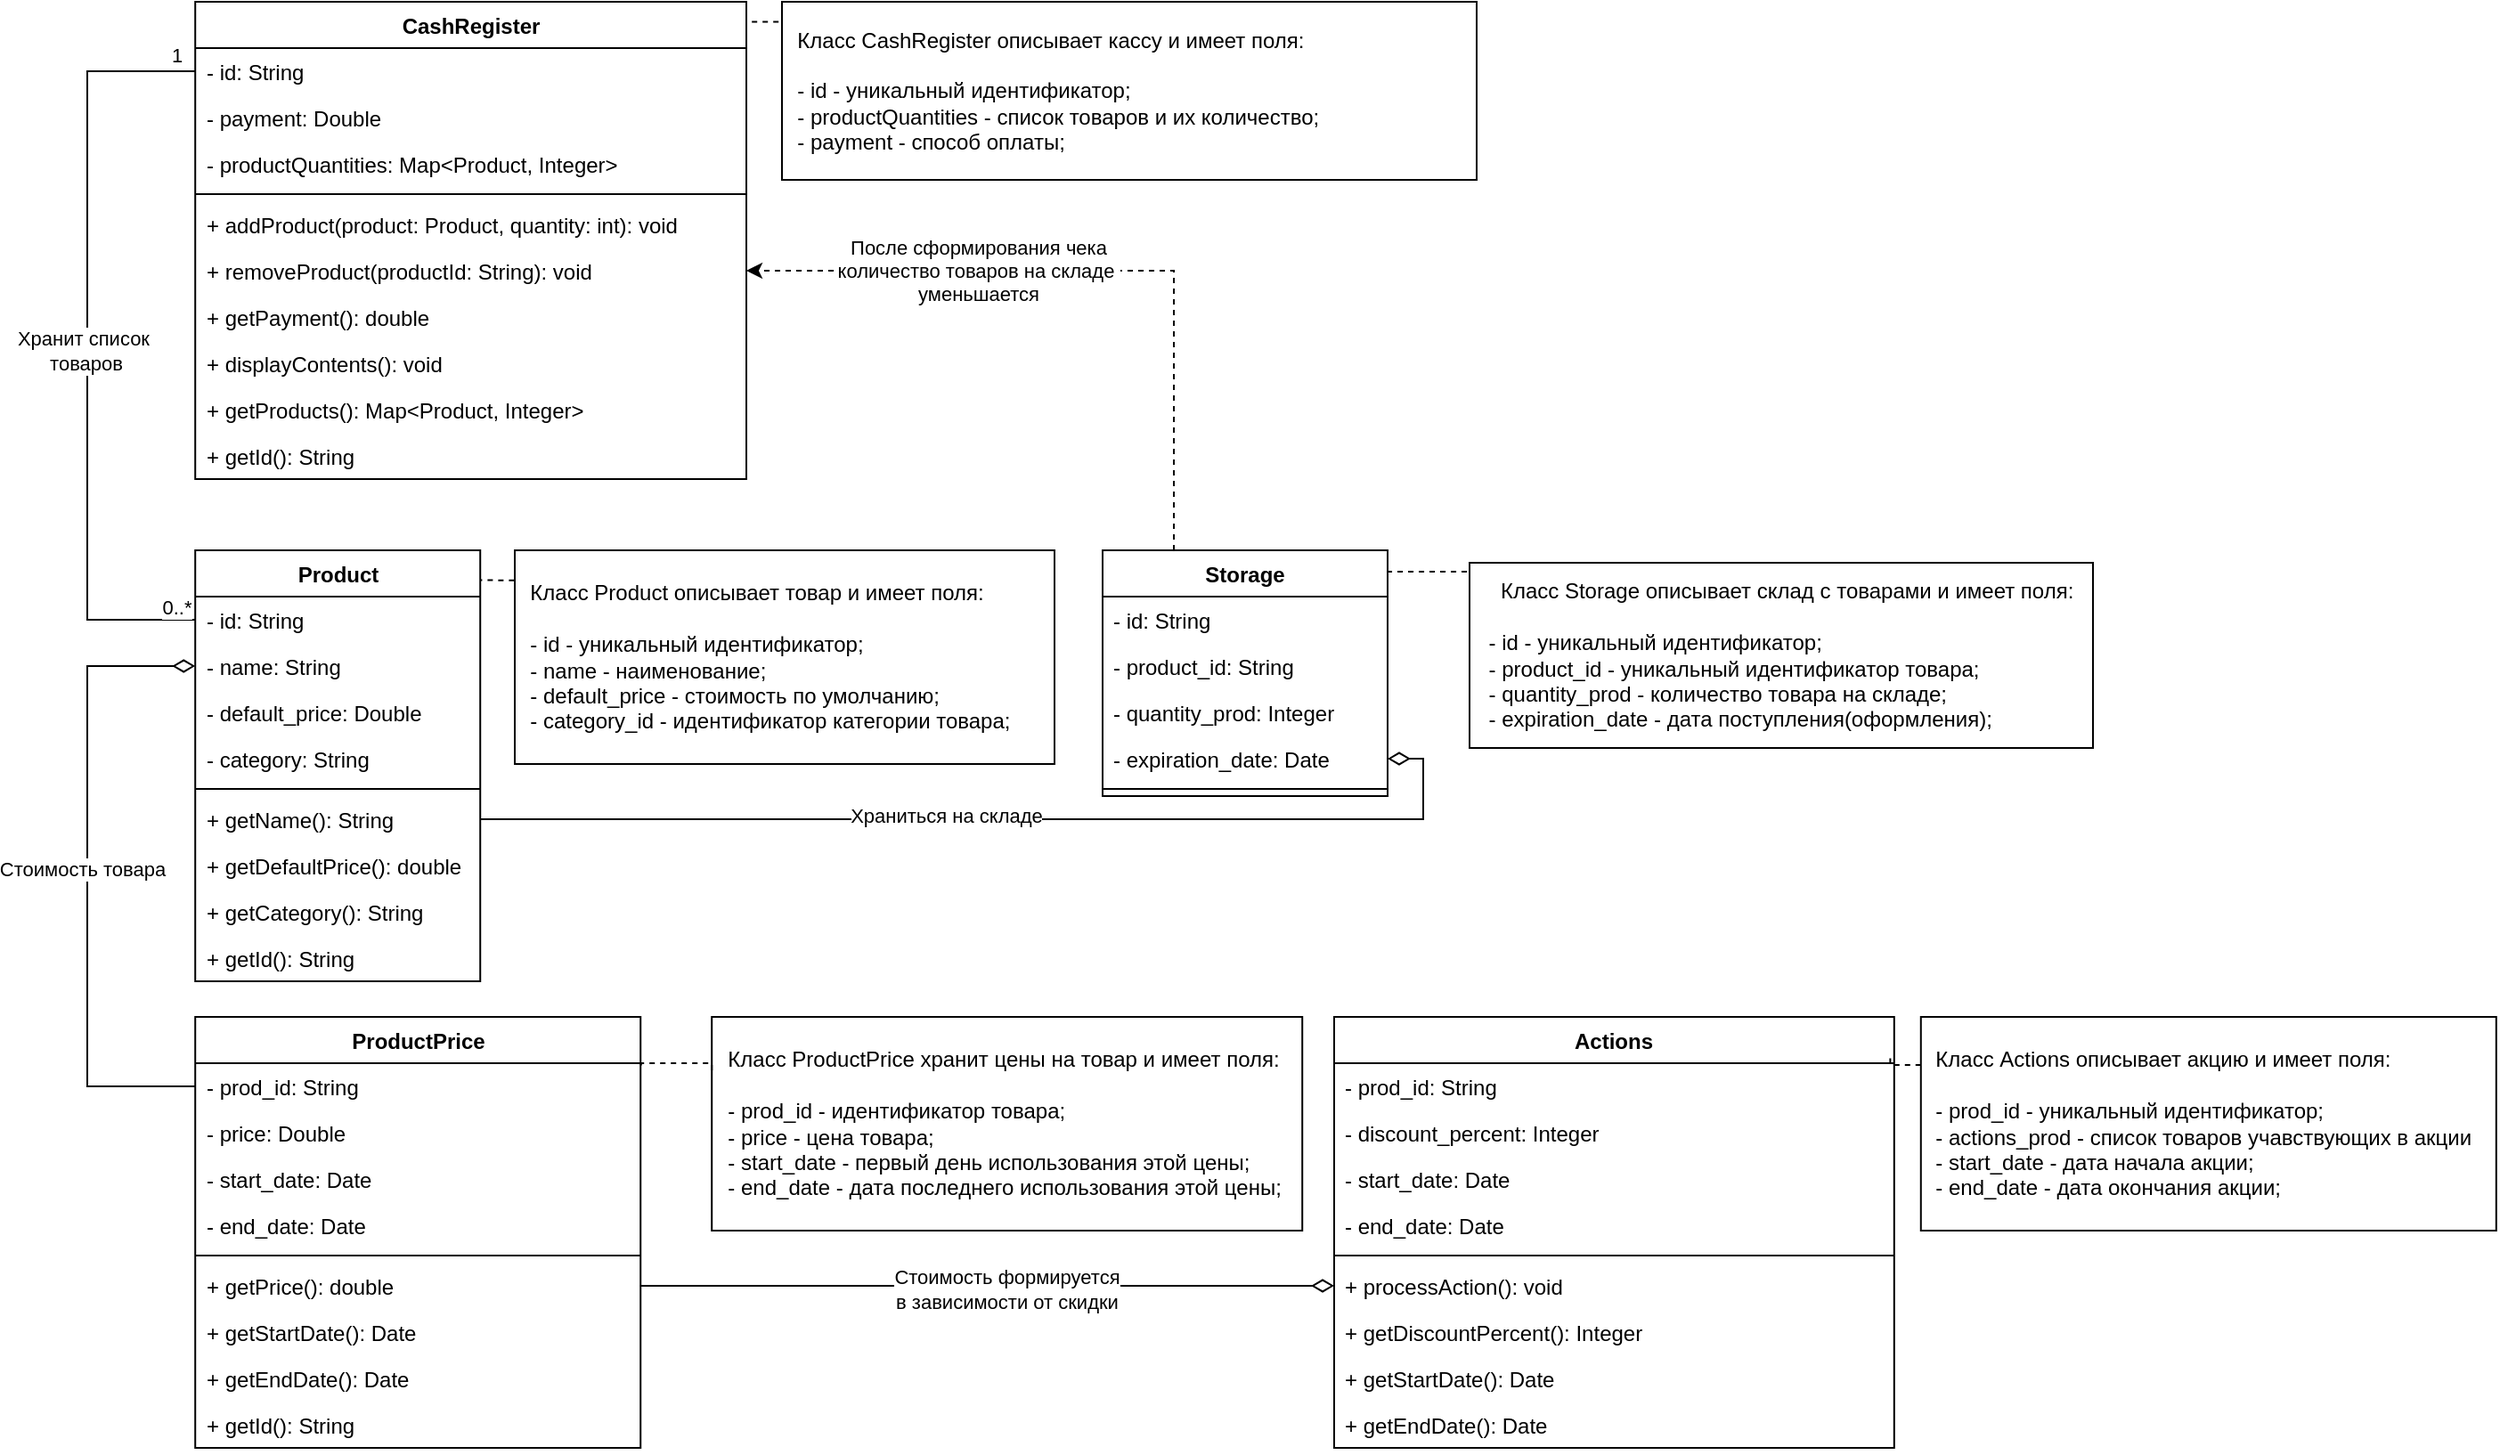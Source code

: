 <mxfile version="24.8.6" pages="3">
  <diagram name="UML классов" id="jcjPnnef1QimTesesR7c">
    <mxGraphModel dx="2006" dy="1817" grid="1" gridSize="10" guides="1" tooltips="1" connect="1" arrows="1" fold="1" page="1" pageScale="1" pageWidth="827" pageHeight="1169" math="0" shadow="0">
      <root>
        <mxCell id="0" />
        <mxCell id="1" parent="0" />
        <mxCell id="q1_f-fq9vrWVQxnhj_u6-1" value="Product" style="swimlane;fontStyle=1;align=center;verticalAlign=top;childLayout=stackLayout;horizontal=1;startSize=26;horizontalStack=0;resizeParent=1;resizeParentMax=0;resizeLast=0;collapsible=1;marginBottom=0;whiteSpace=wrap;html=1;" parent="1" vertex="1">
          <mxGeometry x="10.61" y="-852" width="160" height="242" as="geometry" />
        </mxCell>
        <mxCell id="q1_f-fq9vrWVQxnhj_u6-5" value="- id: String" style="text;strokeColor=none;fillColor=none;align=left;verticalAlign=top;spacingLeft=4;spacingRight=4;overflow=hidden;rotatable=0;points=[[0,0.5],[1,0.5]];portConstraint=eastwest;whiteSpace=wrap;html=1;" parent="q1_f-fq9vrWVQxnhj_u6-1" vertex="1">
          <mxGeometry y="26" width="160" height="26" as="geometry" />
        </mxCell>
        <mxCell id="q1_f-fq9vrWVQxnhj_u6-6" value="- name: String" style="text;strokeColor=none;fillColor=none;align=left;verticalAlign=top;spacingLeft=4;spacingRight=4;overflow=hidden;rotatable=0;points=[[0,0.5],[1,0.5]];portConstraint=eastwest;whiteSpace=wrap;html=1;" parent="q1_f-fq9vrWVQxnhj_u6-1" vertex="1">
          <mxGeometry y="52" width="160" height="26" as="geometry" />
        </mxCell>
        <mxCell id="q1_f-fq9vrWVQxnhj_u6-7" value="- default_price: Double" style="text;strokeColor=none;fillColor=none;align=left;verticalAlign=top;spacingLeft=4;spacingRight=4;overflow=hidden;rotatable=0;points=[[0,0.5],[1,0.5]];portConstraint=eastwest;whiteSpace=wrap;html=1;" parent="q1_f-fq9vrWVQxnhj_u6-1" vertex="1">
          <mxGeometry y="78" width="160" height="26" as="geometry" />
        </mxCell>
        <mxCell id="q1_f-fq9vrWVQxnhj_u6-2" value="- category: String" style="text;strokeColor=none;fillColor=none;align=left;verticalAlign=top;spacingLeft=4;spacingRight=4;overflow=hidden;rotatable=0;points=[[0,0.5],[1,0.5]];portConstraint=eastwest;whiteSpace=wrap;html=1;" parent="q1_f-fq9vrWVQxnhj_u6-1" vertex="1">
          <mxGeometry y="104" width="160" height="26" as="geometry" />
        </mxCell>
        <mxCell id="q1_f-fq9vrWVQxnhj_u6-3" value="" style="line;strokeWidth=1;fillColor=none;align=left;verticalAlign=middle;spacingTop=-1;spacingLeft=3;spacingRight=3;rotatable=0;labelPosition=right;points=[];portConstraint=eastwest;strokeColor=inherit;" parent="q1_f-fq9vrWVQxnhj_u6-1" vertex="1">
          <mxGeometry y="130" width="160" height="8" as="geometry" />
        </mxCell>
        <mxCell id="q1_f-fq9vrWVQxnhj_u6-174" value="+ getName(): String" style="text;strokeColor=none;fillColor=none;align=left;verticalAlign=top;spacingLeft=4;spacingRight=4;overflow=hidden;rotatable=0;points=[[0,0.5],[1,0.5]];portConstraint=eastwest;whiteSpace=wrap;html=1;" parent="q1_f-fq9vrWVQxnhj_u6-1" vertex="1">
          <mxGeometry y="138" width="160" height="26" as="geometry" />
        </mxCell>
        <mxCell id="v9kxkG_zyB19dAh2QHiG-1" value="&lt;div&gt;+ getDefaultPrice(): double&lt;/div&gt;" style="text;strokeColor=none;fillColor=none;align=left;verticalAlign=top;spacingLeft=4;spacingRight=4;overflow=hidden;rotatable=0;points=[[0,0.5],[1,0.5]];portConstraint=eastwest;whiteSpace=wrap;html=1;" parent="q1_f-fq9vrWVQxnhj_u6-1" vertex="1">
          <mxGeometry y="164" width="160" height="26" as="geometry" />
        </mxCell>
        <mxCell id="_yGRTIE5_Ba3LRjBUGZT-1" value="&lt;div&gt;+ getCategory(): String&lt;/div&gt;" style="text;strokeColor=none;fillColor=none;align=left;verticalAlign=top;spacingLeft=4;spacingRight=4;overflow=hidden;rotatable=0;points=[[0,0.5],[1,0.5]];portConstraint=eastwest;whiteSpace=wrap;html=1;" parent="q1_f-fq9vrWVQxnhj_u6-1" vertex="1">
          <mxGeometry y="190" width="160" height="26" as="geometry" />
        </mxCell>
        <mxCell id="q1_f-fq9vrWVQxnhj_u6-179" value="+ getId(): String" style="text;strokeColor=none;fillColor=none;align=left;verticalAlign=top;spacingLeft=4;spacingRight=4;overflow=hidden;rotatable=0;points=[[0,0.5],[1,0.5]];portConstraint=eastwest;whiteSpace=wrap;html=1;" parent="q1_f-fq9vrWVQxnhj_u6-1" vertex="1">
          <mxGeometry y="216" width="160" height="26" as="geometry" />
        </mxCell>
        <mxCell id="q1_f-fq9vrWVQxnhj_u6-8" value="&amp;nbsp; Класс Product описывает товар и имеет поля:&amp;nbsp;&lt;div&gt;&lt;br&gt;&lt;div&gt;&amp;nbsp; - id - уникальный идентификатор;&lt;/div&gt;&lt;div&gt;&amp;nbsp; - name - наименование;&lt;/div&gt;&lt;div&gt;&amp;nbsp; - default_price - стоимость по умолчанию;&lt;/div&gt;&lt;div&gt;&lt;span style=&quot;background-color: initial;&quot;&gt;&amp;nbsp; - category_id - идентификатор категории товара;&lt;/span&gt;&lt;br&gt;&lt;/div&gt;&lt;/div&gt;" style="html=1;dropTarget=0;whiteSpace=wrap;align=left;" parent="1" vertex="1">
          <mxGeometry x="190" y="-852" width="303" height="120" as="geometry" />
        </mxCell>
        <mxCell id="V4K7QparhtURX0zVIgJR-26" style="edgeStyle=orthogonalEdgeStyle;rounded=0;orthogonalLoop=1;jettySize=auto;html=1;exitX=0.25;exitY=0;exitDx=0;exitDy=0;entryX=1;entryY=0.5;entryDx=0;entryDy=0;dashed=1;" parent="1" source="q1_f-fq9vrWVQxnhj_u6-12" target="q1_f-fq9vrWVQxnhj_u6-169" edge="1">
          <mxGeometry relative="1" as="geometry" />
        </mxCell>
        <mxCell id="V4K7QparhtURX0zVIgJR-27" value="После сформирования чека&lt;div&gt;количество товаров на складе&amp;nbsp;&lt;/div&gt;&lt;div&gt;уменьшается&lt;/div&gt;" style="edgeLabel;html=1;align=center;verticalAlign=middle;resizable=0;points=[];" parent="V4K7QparhtURX0zVIgJR-26" vertex="1" connectable="0">
          <mxGeometry x="0.181" y="3" relative="1" as="geometry">
            <mxPoint x="-33" y="-3" as="offset" />
          </mxGeometry>
        </mxCell>
        <mxCell id="q1_f-fq9vrWVQxnhj_u6-12" value="Storage" style="swimlane;fontStyle=1;align=center;verticalAlign=top;childLayout=stackLayout;horizontal=1;startSize=26;horizontalStack=0;resizeParent=1;resizeParentMax=0;resizeLast=0;collapsible=1;marginBottom=0;whiteSpace=wrap;html=1;" parent="1" vertex="1">
          <mxGeometry x="520" y="-852" width="160" height="138" as="geometry" />
        </mxCell>
        <mxCell id="q1_f-fq9vrWVQxnhj_u6-20" value="- id: String" style="text;strokeColor=none;fillColor=none;align=left;verticalAlign=top;spacingLeft=4;spacingRight=4;overflow=hidden;rotatable=0;points=[[0,0.5],[1,0.5]];portConstraint=eastwest;whiteSpace=wrap;html=1;" parent="q1_f-fq9vrWVQxnhj_u6-12" vertex="1">
          <mxGeometry y="26" width="160" height="26" as="geometry" />
        </mxCell>
        <mxCell id="q1_f-fq9vrWVQxnhj_u6-21" value="- product_id: String" style="text;strokeColor=none;fillColor=none;align=left;verticalAlign=top;spacingLeft=4;spacingRight=4;overflow=hidden;rotatable=0;points=[[0,0.5],[1,0.5]];portConstraint=eastwest;whiteSpace=wrap;html=1;" parent="q1_f-fq9vrWVQxnhj_u6-12" vertex="1">
          <mxGeometry y="52" width="160" height="26" as="geometry" />
        </mxCell>
        <mxCell id="q1_f-fq9vrWVQxnhj_u6-13" value="- quantity_prod: Integer" style="text;strokeColor=none;fillColor=none;align=left;verticalAlign=top;spacingLeft=4;spacingRight=4;overflow=hidden;rotatable=0;points=[[0,0.5],[1,0.5]];portConstraint=eastwest;whiteSpace=wrap;html=1;" parent="q1_f-fq9vrWVQxnhj_u6-12" vertex="1">
          <mxGeometry y="78" width="160" height="26" as="geometry" />
        </mxCell>
        <mxCell id="V4K7QparhtURX0zVIgJR-15" value="- expiration_date: Date" style="text;strokeColor=none;fillColor=none;align=left;verticalAlign=top;spacingLeft=4;spacingRight=4;overflow=hidden;rotatable=0;points=[[0,0.5],[1,0.5]];portConstraint=eastwest;whiteSpace=wrap;html=1;" parent="q1_f-fq9vrWVQxnhj_u6-12" vertex="1">
          <mxGeometry y="104" width="160" height="26" as="geometry" />
        </mxCell>
        <mxCell id="q1_f-fq9vrWVQxnhj_u6-14" value="" style="line;strokeWidth=1;fillColor=none;align=left;verticalAlign=middle;spacingTop=-1;spacingLeft=3;spacingRight=3;rotatable=0;labelPosition=right;points=[];portConstraint=eastwest;strokeColor=inherit;" parent="q1_f-fq9vrWVQxnhj_u6-12" vertex="1">
          <mxGeometry y="130" width="160" height="8" as="geometry" />
        </mxCell>
        <mxCell id="q1_f-fq9vrWVQxnhj_u6-16" value="&lt;div style=&quot;text-align: left;&quot;&gt;&lt;span style=&quot;background-color: initial;&quot;&gt;&amp;nbsp; Класс Storage описывает склад с товарами и имеет поля:&lt;/span&gt;&lt;/div&gt;&lt;div style=&quot;text-align: left;&quot;&gt;&lt;span style=&quot;background-color: initial;&quot;&gt;&lt;br&gt;&lt;/span&gt;&lt;/div&gt;&lt;div style=&quot;text-align: left;&quot;&gt;&lt;span style=&quot;background-color: initial;&quot;&gt;- id - уникальный идентификатор;&lt;/span&gt;&lt;br&gt;&lt;/div&gt;&lt;div style=&quot;text-align: left;&quot;&gt;- product_id - уникальный идентификатор товара;&amp;nbsp;&lt;/div&gt;&lt;div style=&quot;text-align: left;&quot;&gt;&lt;span style=&quot;background-color: initial;&quot;&gt;- quantity_prod - количество товара на складе;&lt;/span&gt;&lt;/div&gt;&lt;div style=&quot;text-align: left;&quot;&gt;&lt;span style=&quot;background-color: initial;&quot;&gt;- expiration_date - дата поступления(оформления);&lt;/span&gt;&lt;/div&gt;" style="html=1;dropTarget=0;whiteSpace=wrap;perimeterSpacing=0;" parent="1" vertex="1">
          <mxGeometry x="726" y="-845" width="350" height="104" as="geometry" />
        </mxCell>
        <mxCell id="q1_f-fq9vrWVQxnhj_u6-22" style="edgeStyle=orthogonalEdgeStyle;rounded=0;orthogonalLoop=1;jettySize=auto;html=1;dashed=1;endArrow=none;endFill=0;exitX=-0.001;exitY=0.141;exitDx=0;exitDy=0;exitPerimeter=0;entryX=1;entryY=0.069;entryDx=0;entryDy=0;entryPerimeter=0;" parent="1" source="q1_f-fq9vrWVQxnhj_u6-8" target="q1_f-fq9vrWVQxnhj_u6-1" edge="1">
          <mxGeometry relative="1" as="geometry">
            <mxPoint x="-1" y="-870" as="sourcePoint" />
            <mxPoint x="48.4" y="-871.38" as="targetPoint" />
            <Array as="points">
              <mxPoint x="190" y="-835" />
            </Array>
          </mxGeometry>
        </mxCell>
        <mxCell id="q1_f-fq9vrWVQxnhj_u6-23" style="edgeStyle=orthogonalEdgeStyle;rounded=0;orthogonalLoop=1;jettySize=auto;html=1;exitX=0.997;exitY=0.087;exitDx=0;exitDy=0;exitPerimeter=0;endArrow=none;endFill=0;dashed=1;" parent="1" source="q1_f-fq9vrWVQxnhj_u6-12" edge="1">
          <mxGeometry relative="1" as="geometry">
            <mxPoint x="220" y="-954.8" as="sourcePoint" />
            <mxPoint x="725" y="-840" as="targetPoint" />
          </mxGeometry>
        </mxCell>
        <mxCell id="q1_f-fq9vrWVQxnhj_u6-40" value="Actions" style="swimlane;fontStyle=1;align=center;verticalAlign=top;childLayout=stackLayout;horizontal=1;startSize=26;horizontalStack=0;resizeParent=1;resizeParentMax=0;resizeLast=0;collapsible=1;marginBottom=0;whiteSpace=wrap;html=1;" parent="1" vertex="1">
          <mxGeometry x="650" y="-590" width="314.39" height="242" as="geometry" />
        </mxCell>
        <mxCell id="q1_f-fq9vrWVQxnhj_u6-44" value="- prod_id: String" style="text;strokeColor=none;fillColor=none;align=left;verticalAlign=top;spacingLeft=4;spacingRight=4;overflow=hidden;rotatable=0;points=[[0,0.5],[1,0.5]];portConstraint=eastwest;whiteSpace=wrap;html=1;" parent="q1_f-fq9vrWVQxnhj_u6-40" vertex="1">
          <mxGeometry y="26" width="314.39" height="26" as="geometry" />
        </mxCell>
        <mxCell id="q1_f-fq9vrWVQxnhj_u6-180" value="&lt;div&gt;- discount_percent: Integer&lt;/div&gt;&lt;div&gt;&lt;br&gt;&lt;/div&gt;" style="text;strokeColor=none;fillColor=none;align=left;verticalAlign=top;spacingLeft=4;spacingRight=4;overflow=hidden;rotatable=0;points=[[0,0.5],[1,0.5]];portConstraint=eastwest;whiteSpace=wrap;html=1;" parent="q1_f-fq9vrWVQxnhj_u6-40" vertex="1">
          <mxGeometry y="52" width="314.39" height="26" as="geometry" />
        </mxCell>
        <mxCell id="q1_f-fq9vrWVQxnhj_u6-41" value="- start_date: Date" style="text;strokeColor=none;fillColor=none;align=left;verticalAlign=top;spacingLeft=4;spacingRight=4;overflow=hidden;rotatable=0;points=[[0,0.5],[1,0.5]];portConstraint=eastwest;whiteSpace=wrap;html=1;" parent="q1_f-fq9vrWVQxnhj_u6-40" vertex="1">
          <mxGeometry y="78" width="314.39" height="26" as="geometry" />
        </mxCell>
        <mxCell id="V4K7QparhtURX0zVIgJR-6" value="- end_date: Date" style="text;strokeColor=none;fillColor=none;align=left;verticalAlign=top;spacingLeft=4;spacingRight=4;overflow=hidden;rotatable=0;points=[[0,0.5],[1,0.5]];portConstraint=eastwest;whiteSpace=wrap;html=1;" parent="q1_f-fq9vrWVQxnhj_u6-40" vertex="1">
          <mxGeometry y="104" width="314.39" height="26" as="geometry" />
        </mxCell>
        <mxCell id="q1_f-fq9vrWVQxnhj_u6-42" value="" style="line;strokeWidth=1;fillColor=none;align=left;verticalAlign=middle;spacingTop=-1;spacingLeft=3;spacingRight=3;rotatable=0;labelPosition=right;points=[];portConstraint=eastwest;strokeColor=inherit;" parent="q1_f-fq9vrWVQxnhj_u6-40" vertex="1">
          <mxGeometry y="130" width="314.39" height="8" as="geometry" />
        </mxCell>
        <mxCell id="V4K7QparhtURX0zVIgJR-8" value="+ processAction(): void" style="text;strokeColor=none;fillColor=none;align=left;verticalAlign=top;spacingLeft=4;spacingRight=4;overflow=hidden;rotatable=0;points=[[0,0.5],[1,0.5]];portConstraint=eastwest;whiteSpace=wrap;html=1;" parent="q1_f-fq9vrWVQxnhj_u6-40" vertex="1">
          <mxGeometry y="138" width="314.39" height="26" as="geometry" />
        </mxCell>
        <mxCell id="V4K7QparhtURX0zVIgJR-10" value="+ getDiscountPercent(): Integer" style="text;strokeColor=none;fillColor=none;align=left;verticalAlign=top;spacingLeft=4;spacingRight=4;overflow=hidden;rotatable=0;points=[[0,0.5],[1,0.5]];portConstraint=eastwest;whiteSpace=wrap;html=1;" parent="q1_f-fq9vrWVQxnhj_u6-40" vertex="1">
          <mxGeometry y="164" width="314.39" height="26" as="geometry" />
        </mxCell>
        <mxCell id="V4K7QparhtURX0zVIgJR-9" value="&lt;div&gt;+ getStartDate(): Date&lt;/div&gt;&lt;div&gt;&lt;br&gt;&lt;/div&gt;" style="text;strokeColor=none;fillColor=none;align=left;verticalAlign=top;spacingLeft=4;spacingRight=4;overflow=hidden;rotatable=0;points=[[0,0.5],[1,0.5]];portConstraint=eastwest;whiteSpace=wrap;html=1;" parent="q1_f-fq9vrWVQxnhj_u6-40" vertex="1">
          <mxGeometry y="190" width="314.39" height="26" as="geometry" />
        </mxCell>
        <mxCell id="o7gWu0hmHGkRNbulVBSx-1" value="+ getEndDate(): Date" style="text;strokeColor=none;fillColor=none;align=left;verticalAlign=top;spacingLeft=4;spacingRight=4;overflow=hidden;rotatable=0;points=[[0,0.5],[1,0.5]];portConstraint=eastwest;whiteSpace=wrap;html=1;" parent="q1_f-fq9vrWVQxnhj_u6-40" vertex="1">
          <mxGeometry y="216" width="314.39" height="26" as="geometry" />
        </mxCell>
        <mxCell id="q1_f-fq9vrWVQxnhj_u6-81" value="&amp;nbsp; Класс Actions описывает акцию и имеет поля:&amp;nbsp;&lt;div&gt;&lt;br&gt;&lt;div&gt;&amp;nbsp; - prod_id - уникальный идентификатор;&lt;/div&gt;&lt;div&gt;&amp;nbsp; - actions_prod - список товаров учавствующих в акции&lt;br&gt;&lt;/div&gt;&lt;div&gt;&lt;span style=&quot;background-color: initial;&quot;&gt;&amp;nbsp; - start_date - дата начала акции;&lt;/span&gt;&lt;br&gt;&lt;/div&gt;&lt;/div&gt;&lt;div&gt;&amp;nbsp; - end_date - дата окончания акции;&lt;/div&gt;" style="html=1;dropTarget=0;whiteSpace=wrap;align=left;" parent="1" vertex="1">
          <mxGeometry x="979.39" y="-590" width="323" height="120" as="geometry" />
        </mxCell>
        <mxCell id="q1_f-fq9vrWVQxnhj_u6-82" style="edgeStyle=orthogonalEdgeStyle;rounded=0;orthogonalLoop=1;jettySize=auto;html=1;entryX=0.993;entryY=0.092;entryDx=0;entryDy=0;entryPerimeter=0;endArrow=none;endFill=0;dashed=1;" parent="1" target="q1_f-fq9vrWVQxnhj_u6-40" edge="1">
          <mxGeometry relative="1" as="geometry">
            <mxPoint x="979.39" y="-563" as="sourcePoint" />
            <mxPoint x="619.39" y="-602.9" as="targetPoint" />
            <Array as="points">
              <mxPoint x="970.39" y="-563" />
              <mxPoint x="970.39" y="-563" />
            </Array>
          </mxGeometry>
        </mxCell>
        <mxCell id="q1_f-fq9vrWVQxnhj_u6-107" value="CashRegister" style="swimlane;fontStyle=1;align=center;verticalAlign=top;childLayout=stackLayout;horizontal=1;startSize=26;horizontalStack=0;resizeParent=1;resizeParentMax=0;resizeLast=0;collapsible=1;marginBottom=0;whiteSpace=wrap;html=1;" parent="1" vertex="1">
          <mxGeometry x="10.61" y="-1160" width="309.39" height="268" as="geometry" />
        </mxCell>
        <mxCell id="q1_f-fq9vrWVQxnhj_u6-150" value="- id: String" style="text;strokeColor=none;fillColor=none;align=left;verticalAlign=top;spacingLeft=4;spacingRight=4;overflow=hidden;rotatable=0;points=[[0,0.5],[1,0.5]];portConstraint=eastwest;whiteSpace=wrap;html=1;" parent="q1_f-fq9vrWVQxnhj_u6-107" vertex="1">
          <mxGeometry y="26" width="309.39" height="26" as="geometry" />
        </mxCell>
        <mxCell id="q1_f-fq9vrWVQxnhj_u6-187" value="- payment: Double" style="text;strokeColor=none;fillColor=none;align=left;verticalAlign=top;spacingLeft=4;spacingRight=4;overflow=hidden;rotatable=0;points=[[0,0.5],[1,0.5]];portConstraint=eastwest;whiteSpace=wrap;html=1;" parent="q1_f-fq9vrWVQxnhj_u6-107" vertex="1">
          <mxGeometry y="52" width="309.39" height="26" as="geometry" />
        </mxCell>
        <mxCell id="V4K7QparhtURX0zVIgJR-2" value="&lt;div&gt;- productQuantities: Map&amp;lt;Product, Integer&amp;gt;&lt;/div&gt;&lt;div&gt;&lt;br&gt;&lt;/div&gt;" style="text;strokeColor=none;fillColor=none;align=left;verticalAlign=top;spacingLeft=4;spacingRight=4;overflow=hidden;rotatable=0;points=[[0,0.5],[1,0.5]];portConstraint=eastwest;whiteSpace=wrap;html=1;" parent="q1_f-fq9vrWVQxnhj_u6-107" vertex="1">
          <mxGeometry y="78" width="309.39" height="26" as="geometry" />
        </mxCell>
        <mxCell id="q1_f-fq9vrWVQxnhj_u6-109" value="" style="line;strokeWidth=1;fillColor=none;align=left;verticalAlign=middle;spacingTop=-1;spacingLeft=3;spacingRight=3;rotatable=0;labelPosition=right;points=[];portConstraint=eastwest;strokeColor=inherit;" parent="q1_f-fq9vrWVQxnhj_u6-107" vertex="1">
          <mxGeometry y="104" width="309.39" height="8" as="geometry" />
        </mxCell>
        <mxCell id="q1_f-fq9vrWVQxnhj_u6-168" value="&lt;div&gt;+ addProduct(product: Product, quantity: int): void&lt;/div&gt;" style="text;strokeColor=none;fillColor=none;align=left;verticalAlign=top;spacingLeft=4;spacingRight=4;overflow=hidden;rotatable=0;points=[[0,0.5],[1,0.5]];portConstraint=eastwest;whiteSpace=wrap;html=1;" parent="q1_f-fq9vrWVQxnhj_u6-107" vertex="1">
          <mxGeometry y="112" width="309.39" height="26" as="geometry" />
        </mxCell>
        <mxCell id="q1_f-fq9vrWVQxnhj_u6-169" value="&lt;div&gt;+ removeProduct(productId: String): void&lt;/div&gt;" style="text;strokeColor=none;fillColor=none;align=left;verticalAlign=top;spacingLeft=4;spacingRight=4;overflow=hidden;rotatable=0;points=[[0,0.5],[1,0.5]];portConstraint=eastwest;whiteSpace=wrap;html=1;" parent="q1_f-fq9vrWVQxnhj_u6-107" vertex="1">
          <mxGeometry y="138" width="309.39" height="26" as="geometry" />
        </mxCell>
        <mxCell id="q1_f-fq9vrWVQxnhj_u6-167" value="&lt;div&gt;+ getPayment(): double&lt;/div&gt;" style="text;strokeColor=none;fillColor=none;align=left;verticalAlign=top;spacingLeft=4;spacingRight=4;overflow=hidden;rotatable=0;points=[[0,0.5],[1,0.5]];portConstraint=eastwest;whiteSpace=wrap;html=1;" parent="q1_f-fq9vrWVQxnhj_u6-107" vertex="1">
          <mxGeometry y="164" width="309.39" height="26" as="geometry" />
        </mxCell>
        <mxCell id="V4K7QparhtURX0zVIgJR-4" value="&lt;div&gt;+ displayContents(): void&lt;/div&gt;&lt;div&gt;&lt;br&gt;&lt;/div&gt;" style="text;strokeColor=none;fillColor=none;align=left;verticalAlign=top;spacingLeft=4;spacingRight=4;overflow=hidden;rotatable=0;points=[[0,0.5],[1,0.5]];portConstraint=eastwest;whiteSpace=wrap;html=1;" parent="q1_f-fq9vrWVQxnhj_u6-107" vertex="1">
          <mxGeometry y="190" width="309.39" height="26" as="geometry" />
        </mxCell>
        <mxCell id="V4K7QparhtURX0zVIgJR-5" value="&lt;div&gt;+ getProducts(): Map&amp;lt;Product, Integer&amp;gt;&amp;nbsp;&lt;/div&gt;" style="text;strokeColor=none;fillColor=none;align=left;verticalAlign=top;spacingLeft=4;spacingRight=4;overflow=hidden;rotatable=0;points=[[0,0.5],[1,0.5]];portConstraint=eastwest;whiteSpace=wrap;html=1;" parent="q1_f-fq9vrWVQxnhj_u6-107" vertex="1">
          <mxGeometry y="216" width="309.39" height="26" as="geometry" />
        </mxCell>
        <mxCell id="V4K7QparhtURX0zVIgJR-3" value="&lt;div&gt;+ getId(): String&lt;/div&gt;" style="text;strokeColor=none;fillColor=none;align=left;verticalAlign=top;spacingLeft=4;spacingRight=4;overflow=hidden;rotatable=0;points=[[0,0.5],[1,0.5]];portConstraint=eastwest;whiteSpace=wrap;html=1;" parent="q1_f-fq9vrWVQxnhj_u6-107" vertex="1">
          <mxGeometry y="242" width="309.39" height="26" as="geometry" />
        </mxCell>
        <mxCell id="q1_f-fq9vrWVQxnhj_u6-139" value="ProductPrice" style="swimlane;fontStyle=1;align=center;verticalAlign=top;childLayout=stackLayout;horizontal=1;startSize=26;horizontalStack=0;resizeParent=1;resizeParentMax=0;resizeLast=0;collapsible=1;marginBottom=0;whiteSpace=wrap;html=1;" parent="1" vertex="1">
          <mxGeometry x="10.61" y="-590" width="250" height="242" as="geometry" />
        </mxCell>
        <mxCell id="e-vRtdajn8Z1QqAnulrv-1" value="- prod_id: String" style="text;strokeColor=none;fillColor=none;align=left;verticalAlign=top;spacingLeft=4;spacingRight=4;overflow=hidden;rotatable=0;points=[[0,0.5],[1,0.5]];portConstraint=eastwest;whiteSpace=wrap;html=1;" parent="q1_f-fq9vrWVQxnhj_u6-139" vertex="1">
          <mxGeometry y="26" width="250" height="26" as="geometry" />
        </mxCell>
        <mxCell id="q1_f-fq9vrWVQxnhj_u6-140" value="- price: Double" style="text;strokeColor=none;fillColor=none;align=left;verticalAlign=top;spacingLeft=4;spacingRight=4;overflow=hidden;rotatable=0;points=[[0,0.5],[1,0.5]];portConstraint=eastwest;whiteSpace=wrap;html=1;" parent="q1_f-fq9vrWVQxnhj_u6-139" vertex="1">
          <mxGeometry y="52" width="250" height="26" as="geometry" />
        </mxCell>
        <mxCell id="q1_f-fq9vrWVQxnhj_u6-176" value="- start_date: Date" style="text;strokeColor=none;fillColor=none;align=left;verticalAlign=top;spacingLeft=4;spacingRight=4;overflow=hidden;rotatable=0;points=[[0,0.5],[1,0.5]];portConstraint=eastwest;whiteSpace=wrap;html=1;" parent="q1_f-fq9vrWVQxnhj_u6-139" vertex="1">
          <mxGeometry y="78" width="250" height="26" as="geometry" />
        </mxCell>
        <mxCell id="q1_f-fq9vrWVQxnhj_u6-153" value="- end_date: Date" style="text;strokeColor=none;fillColor=none;align=left;verticalAlign=top;spacingLeft=4;spacingRight=4;overflow=hidden;rotatable=0;points=[[0,0.5],[1,0.5]];portConstraint=eastwest;whiteSpace=wrap;html=1;" parent="q1_f-fq9vrWVQxnhj_u6-139" vertex="1">
          <mxGeometry y="104" width="250" height="26" as="geometry" />
        </mxCell>
        <mxCell id="q1_f-fq9vrWVQxnhj_u6-141" value="" style="line;strokeWidth=1;fillColor=none;align=left;verticalAlign=middle;spacingTop=-1;spacingLeft=3;spacingRight=3;rotatable=0;labelPosition=right;points=[];portConstraint=eastwest;strokeColor=inherit;" parent="q1_f-fq9vrWVQxnhj_u6-139" vertex="1">
          <mxGeometry y="130" width="250" height="8" as="geometry" />
        </mxCell>
        <mxCell id="q1_f-fq9vrWVQxnhj_u6-186" value="+ getPrice(): double" style="text;strokeColor=none;fillColor=none;align=left;verticalAlign=top;spacingLeft=4;spacingRight=4;overflow=hidden;rotatable=0;points=[[0,0.5],[1,0.5]];portConstraint=eastwest;whiteSpace=wrap;html=1;" parent="q1_f-fq9vrWVQxnhj_u6-139" vertex="1">
          <mxGeometry y="138" width="250" height="26" as="geometry" />
        </mxCell>
        <mxCell id="V4K7QparhtURX0zVIgJR-13" value="&lt;div&gt;+ getStartDate(): Date&lt;/div&gt;" style="text;strokeColor=none;fillColor=none;align=left;verticalAlign=top;spacingLeft=4;spacingRight=4;overflow=hidden;rotatable=0;points=[[0,0.5],[1,0.5]];portConstraint=eastwest;whiteSpace=wrap;html=1;" parent="q1_f-fq9vrWVQxnhj_u6-139" vertex="1">
          <mxGeometry y="164" width="250" height="26" as="geometry" />
        </mxCell>
        <mxCell id="V4K7QparhtURX0zVIgJR-14" value="&lt;div&gt;+ getEndDate(): Date&lt;/div&gt;&lt;div&gt;&lt;br&gt;&lt;/div&gt;" style="text;strokeColor=none;fillColor=none;align=left;verticalAlign=top;spacingLeft=4;spacingRight=4;overflow=hidden;rotatable=0;points=[[0,0.5],[1,0.5]];portConstraint=eastwest;whiteSpace=wrap;html=1;" parent="q1_f-fq9vrWVQxnhj_u6-139" vertex="1">
          <mxGeometry y="190" width="250" height="26" as="geometry" />
        </mxCell>
        <mxCell id="V4K7QparhtURX0zVIgJR-12" value="+ getId(): String" style="text;strokeColor=none;fillColor=none;align=left;verticalAlign=top;spacingLeft=4;spacingRight=4;overflow=hidden;rotatable=0;points=[[0,0.5],[1,0.5]];portConstraint=eastwest;whiteSpace=wrap;html=1;" parent="q1_f-fq9vrWVQxnhj_u6-139" vertex="1">
          <mxGeometry y="216" width="250" height="26" as="geometry" />
        </mxCell>
        <mxCell id="q1_f-fq9vrWVQxnhj_u6-149" value="&amp;nbsp; Класс CashRegister описывает кассу и имеет поля:&amp;nbsp;&lt;div&gt;&lt;br&gt;&lt;div&gt;&amp;nbsp; - id - уникальный идентификатор;&lt;/div&gt;&lt;/div&gt;&lt;div&gt;&amp;nbsp; -&amp;nbsp;&lt;span style=&quot;background-color: initial;&quot;&gt;productQuantities&lt;/span&gt;&lt;span style=&quot;background-color: initial;&quot;&gt;&amp;nbsp;- список товаров и их количество;&lt;/span&gt;&lt;/div&gt;&lt;div&gt;&amp;nbsp; - payment - способ оплаты;&lt;/div&gt;" style="html=1;dropTarget=0;whiteSpace=wrap;align=left;" parent="1" vertex="1">
          <mxGeometry x="340" y="-1160" width="390" height="100" as="geometry" />
        </mxCell>
        <mxCell id="q1_f-fq9vrWVQxnhj_u6-151" style="edgeStyle=orthogonalEdgeStyle;rounded=0;orthogonalLoop=1;jettySize=auto;html=1;entryX=-0.001;entryY=0.113;entryDx=0;entryDy=0;endArrow=none;endFill=0;dashed=1;exitX=1;exitY=0.053;exitDx=0;exitDy=0;exitPerimeter=0;entryPerimeter=0;" parent="1" source="q1_f-fq9vrWVQxnhj_u6-107" target="q1_f-fq9vrWVQxnhj_u6-149" edge="1">
          <mxGeometry relative="1" as="geometry">
            <mxPoint x="382" y="-1290" as="sourcePoint" />
            <Array as="points">
              <mxPoint x="320" y="-1149" />
            </Array>
          </mxGeometry>
        </mxCell>
        <mxCell id="q1_f-fq9vrWVQxnhj_u6-152" value="&amp;nbsp; Класс ProductPrice хранит цены на товар и имеет поля:&amp;nbsp;&lt;div&gt;&lt;br&gt;&lt;div&gt;&amp;nbsp; - prod_id - идентификатор товара;&lt;/div&gt;&lt;div&gt;&amp;nbsp; - price - цена товара;&lt;/div&gt;&lt;/div&gt;&lt;div&gt;&amp;nbsp; - start_date - первый день использования этой цены;&lt;br&gt;&lt;/div&gt;&lt;div&gt;&amp;nbsp; - end_date - дата последнего использования этой цены;&lt;/div&gt;" style="html=1;dropTarget=0;whiteSpace=wrap;align=left;" parent="1" vertex="1">
          <mxGeometry x="300.61" y="-590" width="331.5" height="120" as="geometry" />
        </mxCell>
        <mxCell id="q1_f-fq9vrWVQxnhj_u6-154" style="edgeStyle=orthogonalEdgeStyle;rounded=0;orthogonalLoop=1;jettySize=auto;html=1;exitX=0;exitY=0.25;exitDx=0;exitDy=0;entryX=1.001;entryY=0.119;entryDx=0;entryDy=0;entryPerimeter=0;endArrow=none;endFill=0;dashed=1;" parent="1" source="q1_f-fq9vrWVQxnhj_u6-152" target="q1_f-fq9vrWVQxnhj_u6-139" edge="1">
          <mxGeometry relative="1" as="geometry">
            <mxPoint x="560.77" y="-927.224" as="targetPoint" />
            <Array as="points">
              <mxPoint x="300.61" y="-564" />
            </Array>
          </mxGeometry>
        </mxCell>
        <mxCell id="V4K7QparhtURX0zVIgJR-16" style="edgeStyle=orthogonalEdgeStyle;rounded=0;orthogonalLoop=1;jettySize=auto;html=1;exitX=0;exitY=0.5;exitDx=0;exitDy=0;entryX=0;entryY=0.5;entryDx=0;entryDy=0;endArrow=none;endFill=0;" parent="1" source="q1_f-fq9vrWVQxnhj_u6-150" target="q1_f-fq9vrWVQxnhj_u6-5" edge="1">
          <mxGeometry relative="1" as="geometry">
            <Array as="points">
              <mxPoint x="-50" y="-1121" />
              <mxPoint x="-50" y="-813" />
            </Array>
          </mxGeometry>
        </mxCell>
        <mxCell id="V4K7QparhtURX0zVIgJR-17" value="Хранит список&amp;nbsp;&lt;div&gt;товаров&lt;/div&gt;" style="edgeLabel;html=1;align=center;verticalAlign=middle;resizable=0;points=[];" parent="V4K7QparhtURX0zVIgJR-16" vertex="1" connectable="0">
          <mxGeometry x="0.01" y="-1" relative="1" as="geometry">
            <mxPoint as="offset" />
          </mxGeometry>
        </mxCell>
        <mxCell id="V4K7QparhtURX0zVIgJR-18" value="1" style="edgeLabel;html=1;align=center;verticalAlign=middle;resizable=0;points=[];" parent="V4K7QparhtURX0zVIgJR-16" vertex="1" connectable="0">
          <mxGeometry x="-0.941" relative="1" as="geometry">
            <mxPoint x="2" y="-9" as="offset" />
          </mxGeometry>
        </mxCell>
        <mxCell id="V4K7QparhtURX0zVIgJR-19" value="0..*" style="edgeLabel;html=1;align=center;verticalAlign=middle;resizable=0;points=[];" parent="V4K7QparhtURX0zVIgJR-16" vertex="1" connectable="0">
          <mxGeometry x="0.94" y="2" relative="1" as="geometry">
            <mxPoint x="2" y="-5" as="offset" />
          </mxGeometry>
        </mxCell>
        <mxCell id="V4K7QparhtURX0zVIgJR-20" style="edgeStyle=orthogonalEdgeStyle;rounded=0;orthogonalLoop=1;jettySize=auto;html=1;exitX=0;exitY=0.5;exitDx=0;exitDy=0;entryX=0;entryY=0.5;entryDx=0;entryDy=0;endArrow=diamondThin;endFill=0;endSize=10;" parent="1" source="e-vRtdajn8Z1QqAnulrv-1" target="q1_f-fq9vrWVQxnhj_u6-6" edge="1">
          <mxGeometry relative="1" as="geometry">
            <Array as="points">
              <mxPoint x="-50" y="-551" />
              <mxPoint x="-50" y="-787" />
            </Array>
          </mxGeometry>
        </mxCell>
        <mxCell id="V4K7QparhtURX0zVIgJR-21" value="Стоимость товара" style="edgeLabel;html=1;align=center;verticalAlign=middle;resizable=0;points=[];" parent="V4K7QparhtURX0zVIgJR-20" vertex="1" connectable="0">
          <mxGeometry x="0.023" y="3" relative="1" as="geometry">
            <mxPoint as="offset" />
          </mxGeometry>
        </mxCell>
        <mxCell id="V4K7QparhtURX0zVIgJR-22" style="edgeStyle=orthogonalEdgeStyle;rounded=0;orthogonalLoop=1;jettySize=auto;html=1;exitX=0;exitY=0.5;exitDx=0;exitDy=0;entryX=1;entryY=0.5;entryDx=0;entryDy=0;endArrow=none;endFill=0;endSize=6;startArrow=diamondThin;startFill=0;startSize=10;" parent="1" source="V4K7QparhtURX0zVIgJR-8" target="q1_f-fq9vrWVQxnhj_u6-186" edge="1">
          <mxGeometry relative="1" as="geometry" />
        </mxCell>
        <mxCell id="V4K7QparhtURX0zVIgJR-23" value="Стоимость формируется&lt;div&gt;в зависимости от скидки&lt;/div&gt;" style="edgeLabel;html=1;align=center;verticalAlign=middle;resizable=0;points=[];" parent="V4K7QparhtURX0zVIgJR-22" vertex="1" connectable="0">
          <mxGeometry x="-0.053" y="2" relative="1" as="geometry">
            <mxPoint as="offset" />
          </mxGeometry>
        </mxCell>
        <mxCell id="V4K7QparhtURX0zVIgJR-24" style="edgeStyle=orthogonalEdgeStyle;rounded=0;orthogonalLoop=1;jettySize=auto;html=1;exitX=1;exitY=0.5;exitDx=0;exitDy=0;entryX=1;entryY=0.5;entryDx=0;entryDy=0;endArrow=diamondThin;endFill=0;endSize=10;" parent="1" source="q1_f-fq9vrWVQxnhj_u6-174" target="V4K7QparhtURX0zVIgJR-15" edge="1">
          <mxGeometry relative="1" as="geometry" />
        </mxCell>
        <mxCell id="V4K7QparhtURX0zVIgJR-25" value="Храниться на складе" style="edgeLabel;html=1;align=center;verticalAlign=middle;resizable=0;points=[];" parent="V4K7QparhtURX0zVIgJR-24" vertex="1" connectable="0">
          <mxGeometry x="-0.103" y="2" relative="1" as="geometry">
            <mxPoint as="offset" />
          </mxGeometry>
        </mxCell>
      </root>
    </mxGraphModel>
  </diagram>
  <diagram id="ULREcGGctUGuzPqRm3LL" name="Описание операций">
    <mxGraphModel dx="1886" dy="785" grid="1" gridSize="10" guides="1" tooltips="1" connect="1" arrows="1" fold="1" page="1" pageScale="1" pageWidth="827" pageHeight="1169" math="0" shadow="0">
      <root>
        <mxCell id="0" />
        <mxCell id="1" parent="0" />
        <mxCell id="noWXLAT_XePzZoMGEidE-14" value="Операция: processAction()" style="shape=table;startSize=30;container=1;collapsible=0;childLayout=tableLayout;fixedRows=1;rowLines=0;fontStyle=0;strokeColor=default;fontSize=16;align=center;" parent="1" vertex="1">
          <mxGeometry x="10" y="10" width="680" height="320" as="geometry" />
        </mxCell>
        <mxCell id="noWXLAT_XePzZoMGEidE-15" value="" style="shape=tableRow;horizontal=0;startSize=0;swimlaneHead=0;swimlaneBody=0;top=0;left=0;bottom=0;right=0;collapsible=0;dropTarget=0;fillColor=none;points=[[0,0.5],[1,0.5]];portConstraint=eastwest;strokeColor=inherit;fontSize=16;" parent="noWXLAT_XePzZoMGEidE-14" vertex="1">
          <mxGeometry y="30" width="680" height="30" as="geometry" />
        </mxCell>
        <mxCell id="noWXLAT_XePzZoMGEidE-16" value="Ссылки" style="shape=partialRectangle;html=1;whiteSpace=wrap;connectable=0;fillColor=none;top=0;left=0;bottom=0;right=0;overflow=hidden;pointerEvents=1;strokeColor=inherit;fontSize=16;verticalAlign=top;" parent="noWXLAT_XePzZoMGEidE-15" vertex="1">
          <mxGeometry width="186" height="30" as="geometry">
            <mxRectangle width="186" height="30" as="alternateBounds" />
          </mxGeometry>
        </mxCell>
        <mxCell id="noWXLAT_XePzZoMGEidE-17" value="Прецеденты: Добавление скидок&amp;nbsp;" style="shape=partialRectangle;html=1;whiteSpace=wrap;connectable=0;fillColor=none;top=0;left=0;bottom=0;right=0;align=left;spacingLeft=6;overflow=hidden;strokeColor=inherit;fontSize=16;verticalAlign=top;" parent="noWXLAT_XePzZoMGEidE-15" vertex="1">
          <mxGeometry x="186" width="494" height="30" as="geometry">
            <mxRectangle width="494" height="30" as="alternateBounds" />
          </mxGeometry>
        </mxCell>
        <mxCell id="noWXLAT_XePzZoMGEidE-18" value="" style="shape=tableRow;horizontal=0;startSize=0;swimlaneHead=0;swimlaneBody=0;top=0;left=0;bottom=0;right=0;collapsible=0;dropTarget=0;fillColor=none;points=[[0,0.5],[1,0.5]];portConstraint=eastwest;strokeColor=inherit;fontSize=16;" parent="noWXLAT_XePzZoMGEidE-14" vertex="1">
          <mxGeometry y="60" width="680" height="50" as="geometry" />
        </mxCell>
        <mxCell id="noWXLAT_XePzZoMGEidE-19" value="Предусловия" style="shape=partialRectangle;html=1;whiteSpace=wrap;connectable=0;fillColor=none;top=0;left=0;bottom=0;right=0;overflow=hidden;strokeColor=inherit;fontSize=16;verticalAlign=top;" parent="noWXLAT_XePzZoMGEidE-18" vertex="1">
          <mxGeometry width="186" height="50" as="geometry">
            <mxRectangle width="186" height="50" as="alternateBounds" />
          </mxGeometry>
        </mxCell>
        <mxCell id="noWXLAT_XePzZoMGEidE-20" value="- Доступ к productService для получения информации о товаре&lt;div&gt;- Товар с подходящим prod_id в коллекции Product&lt;/div&gt;" style="shape=partialRectangle;html=1;whiteSpace=wrap;connectable=0;fillColor=none;top=0;left=0;bottom=0;right=0;align=left;spacingLeft=6;overflow=hidden;strokeColor=inherit;fontSize=16;verticalAlign=top;" parent="noWXLAT_XePzZoMGEidE-18" vertex="1">
          <mxGeometry x="186" width="494" height="50" as="geometry">
            <mxRectangle width="494" height="50" as="alternateBounds" />
          </mxGeometry>
        </mxCell>
        <mxCell id="noWXLAT_XePzZoMGEidE-21" value="" style="shape=tableRow;horizontal=0;startSize=0;swimlaneHead=0;swimlaneBody=0;top=0;left=0;bottom=0;right=0;collapsible=0;dropTarget=0;fillColor=none;points=[[0,0.5],[1,0.5]];portConstraint=eastwest;strokeColor=inherit;fontSize=16;" parent="noWXLAT_XePzZoMGEidE-14" vertex="1">
          <mxGeometry y="110" width="680" height="210" as="geometry" />
        </mxCell>
        <mxCell id="noWXLAT_XePzZoMGEidE-22" value="Постусловия" style="shape=partialRectangle;html=1;whiteSpace=wrap;connectable=0;fillColor=none;top=0;left=0;bottom=0;right=0;overflow=hidden;strokeColor=inherit;fontSize=16;verticalAlign=top;align=center;" parent="noWXLAT_XePzZoMGEidE-21" vertex="1">
          <mxGeometry width="186" height="210" as="geometry">
            <mxRectangle width="186" height="210" as="alternateBounds" />
          </mxGeometry>
        </mxCell>
        <mxCell id="noWXLAT_XePzZoMGEidE-23" value="-&amp;nbsp;Если информация о продукте успешно получена (продукт существует), то будет выполнено следующее:&lt;div style=&quot;&quot;&gt;1)&amp;nbsp;Будет рассчитано значение defaultPrice как цена продукта.&lt;/div&gt;&lt;div&gt;2)Будет рассчитано значение discountedPrice как скидочная цена.&lt;br&gt;3)Будет добавлена запись в коллекцию ProductPrice с информацией о товаре.&lt;/div&gt;&lt;div&gt;&lt;br&gt;&lt;/div&gt;&lt;div&gt;Если информация о продукте не была найдена (продукт с заданным prod_id отсутствует), то будет выброшено исключение&lt;br&gt;&lt;/div&gt;" style="shape=partialRectangle;html=1;whiteSpace=wrap;connectable=0;fillColor=none;top=0;left=0;bottom=0;right=0;align=left;spacingLeft=6;overflow=hidden;strokeColor=inherit;fontSize=16;verticalAlign=top;" parent="noWXLAT_XePzZoMGEidE-21" vertex="1">
          <mxGeometry x="186" width="494" height="210" as="geometry">
            <mxRectangle width="494" height="210" as="alternateBounds" />
          </mxGeometry>
        </mxCell>
        <mxCell id="noWXLAT_XePzZoMGEidE-34" value="Операция: addProductInReceipt(Product product, int quantity)" style="shape=table;startSize=30;container=1;collapsible=0;childLayout=tableLayout;fixedRows=1;rowLines=0;fontStyle=0;strokeColor=default;fontSize=16;" parent="1" vertex="1">
          <mxGeometry x="10" y="350" width="770" height="240" as="geometry" />
        </mxCell>
        <mxCell id="noWXLAT_XePzZoMGEidE-35" value="" style="shape=tableRow;horizontal=0;startSize=0;swimlaneHead=0;swimlaneBody=0;top=0;left=0;bottom=0;right=0;collapsible=0;dropTarget=0;fillColor=none;points=[[0,0.5],[1,0.5]];portConstraint=eastwest;strokeColor=inherit;fontSize=16;" parent="noWXLAT_XePzZoMGEidE-34" vertex="1">
          <mxGeometry y="30" width="770" height="30" as="geometry" />
        </mxCell>
        <mxCell id="noWXLAT_XePzZoMGEidE-36" value="Ссылки" style="shape=partialRectangle;html=1;whiteSpace=wrap;connectable=0;fillColor=none;top=0;left=0;bottom=0;right=0;overflow=hidden;pointerEvents=1;strokeColor=inherit;fontSize=16;verticalAlign=top;" parent="noWXLAT_XePzZoMGEidE-35" vertex="1">
          <mxGeometry width="212" height="30" as="geometry">
            <mxRectangle width="212" height="30" as="alternateBounds" />
          </mxGeometry>
        </mxCell>
        <mxCell id="noWXLAT_XePzZoMGEidE-37" value="Прецеденты: Работа с корзиной" style="shape=partialRectangle;html=1;whiteSpace=wrap;connectable=0;fillColor=none;top=0;left=0;bottom=0;right=0;align=left;spacingLeft=6;overflow=hidden;strokeColor=inherit;fontSize=16;verticalAlign=top;" parent="noWXLAT_XePzZoMGEidE-35" vertex="1">
          <mxGeometry x="212" width="558" height="30" as="geometry">
            <mxRectangle width="558" height="30" as="alternateBounds" />
          </mxGeometry>
        </mxCell>
        <mxCell id="noWXLAT_XePzZoMGEidE-38" value="" style="shape=tableRow;horizontal=0;startSize=0;swimlaneHead=0;swimlaneBody=0;top=0;left=0;bottom=0;right=0;collapsible=0;dropTarget=0;fillColor=none;points=[[0,0.5],[1,0.5]];portConstraint=eastwest;strokeColor=inherit;fontSize=16;" parent="noWXLAT_XePzZoMGEidE-34" vertex="1">
          <mxGeometry y="60" width="770" height="50" as="geometry" />
        </mxCell>
        <mxCell id="noWXLAT_XePzZoMGEidE-39" value="Предусловия" style="shape=partialRectangle;html=1;whiteSpace=wrap;connectable=0;fillColor=none;top=0;left=0;bottom=0;right=0;overflow=hidden;strokeColor=inherit;fontSize=16;verticalAlign=top;" parent="noWXLAT_XePzZoMGEidE-38" vertex="1">
          <mxGeometry width="212" height="50" as="geometry">
            <mxRectangle width="212" height="50" as="alternateBounds" />
          </mxGeometry>
        </mxCell>
        <mxCell id="noWXLAT_XePzZoMGEidE-40" value="- Доступ к productPriceService для получения информации о цене товара&lt;div&gt;- Товар с подходящим prod_id и default_price в коллекции Product&lt;/div&gt;" style="shape=partialRectangle;html=1;whiteSpace=wrap;connectable=0;fillColor=none;top=0;left=0;bottom=0;right=0;align=left;spacingLeft=6;overflow=hidden;strokeColor=inherit;fontSize=16;verticalAlign=top;" parent="noWXLAT_XePzZoMGEidE-38" vertex="1">
          <mxGeometry x="212" width="558" height="50" as="geometry">
            <mxRectangle width="558" height="50" as="alternateBounds" />
          </mxGeometry>
        </mxCell>
        <mxCell id="noWXLAT_XePzZoMGEidE-41" value="" style="shape=tableRow;horizontal=0;startSize=0;swimlaneHead=0;swimlaneBody=0;top=0;left=0;bottom=0;right=0;collapsible=0;dropTarget=0;fillColor=none;points=[[0,0.5],[1,0.5]];portConstraint=eastwest;strokeColor=inherit;fontSize=16;" parent="noWXLAT_XePzZoMGEidE-34" vertex="1">
          <mxGeometry y="110" width="770" height="130" as="geometry" />
        </mxCell>
        <mxCell id="noWXLAT_XePzZoMGEidE-42" value="Постусловия" style="shape=partialRectangle;html=1;whiteSpace=wrap;connectable=0;fillColor=none;top=0;left=0;bottom=0;right=0;overflow=hidden;strokeColor=inherit;fontSize=16;verticalAlign=top;" parent="noWXLAT_XePzZoMGEidE-41" vertex="1">
          <mxGeometry width="212" height="130" as="geometry">
            <mxRectangle width="212" height="130" as="alternateBounds" />
          </mxGeometry>
        </mxCell>
        <mxCell id="noWXLAT_XePzZoMGEidE-43" value="&lt;div&gt;- Попытка поиска цены в коллекции ProductPrice. Если найдена, то оно используется в качестве значения цены, иначе значение default_price установленное в Product;&lt;/div&gt;&lt;div&gt;- Расчет стоимости с учетом количества товара;&amp;nbsp;&lt;/div&gt;&lt;div&gt;- Добавление товара&amp;nbsp; список товаров&lt;/div&gt;" style="shape=partialRectangle;html=1;whiteSpace=wrap;connectable=0;fillColor=none;top=0;left=0;bottom=0;right=0;align=left;spacingLeft=6;overflow=hidden;strokeColor=inherit;fontSize=16;verticalAlign=top;" parent="noWXLAT_XePzZoMGEidE-41" vertex="1">
          <mxGeometry x="212" width="558" height="130" as="geometry">
            <mxRectangle width="558" height="130" as="alternateBounds" />
          </mxGeometry>
        </mxCell>
        <mxCell id="noWXLAT_XePzZoMGEidE-44" value="Операция: removeProduct(String productId)" style="shape=table;startSize=30;container=1;collapsible=0;childLayout=tableLayout;fixedRows=1;rowLines=0;fontStyle=0;strokeColor=default;fontSize=16;" parent="1" vertex="1">
          <mxGeometry x="10" y="610" width="770" height="290" as="geometry" />
        </mxCell>
        <mxCell id="noWXLAT_XePzZoMGEidE-45" value="" style="shape=tableRow;horizontal=0;startSize=0;swimlaneHead=0;swimlaneBody=0;top=0;left=0;bottom=0;right=0;collapsible=0;dropTarget=0;fillColor=none;points=[[0,0.5],[1,0.5]];portConstraint=eastwest;strokeColor=inherit;fontSize=16;" parent="noWXLAT_XePzZoMGEidE-44" vertex="1">
          <mxGeometry y="30" width="770" height="30" as="geometry" />
        </mxCell>
        <mxCell id="noWXLAT_XePzZoMGEidE-46" value="Ссылки" style="shape=partialRectangle;html=1;whiteSpace=wrap;connectable=0;fillColor=none;top=0;left=0;bottom=0;right=0;overflow=hidden;pointerEvents=1;strokeColor=inherit;fontSize=16;verticalAlign=top;" parent="noWXLAT_XePzZoMGEidE-45" vertex="1">
          <mxGeometry width="140" height="30" as="geometry">
            <mxRectangle width="140" height="30" as="alternateBounds" />
          </mxGeometry>
        </mxCell>
        <mxCell id="noWXLAT_XePzZoMGEidE-47" value="Прецеденты: Работа с корзиной" style="shape=partialRectangle;html=1;whiteSpace=wrap;connectable=0;fillColor=none;top=0;left=0;bottom=0;right=0;align=left;spacingLeft=6;overflow=hidden;strokeColor=inherit;fontSize=16;verticalAlign=top;" parent="noWXLAT_XePzZoMGEidE-45" vertex="1">
          <mxGeometry x="140" width="630" height="30" as="geometry">
            <mxRectangle width="630" height="30" as="alternateBounds" />
          </mxGeometry>
        </mxCell>
        <mxCell id="noWXLAT_XePzZoMGEidE-48" value="" style="shape=tableRow;horizontal=0;startSize=0;swimlaneHead=0;swimlaneBody=0;top=0;left=0;bottom=0;right=0;collapsible=0;dropTarget=0;fillColor=none;points=[[0,0.5],[1,0.5]];portConstraint=eastwest;strokeColor=inherit;fontSize=16;" parent="noWXLAT_XePzZoMGEidE-44" vertex="1">
          <mxGeometry y="60" width="770" height="80" as="geometry" />
        </mxCell>
        <mxCell id="noWXLAT_XePzZoMGEidE-49" value="Предусловия" style="shape=partialRectangle;html=1;whiteSpace=wrap;connectable=0;fillColor=none;top=0;left=0;bottom=0;right=0;overflow=hidden;strokeColor=inherit;fontSize=16;verticalAlign=top;" parent="noWXLAT_XePzZoMGEidE-48" vertex="1">
          <mxGeometry width="140" height="80" as="geometry">
            <mxRectangle width="140" height="80" as="alternateBounds" />
          </mxGeometry>
        </mxCell>
        <mxCell id="noWXLAT_XePzZoMGEidE-50" value="-&amp;nbsp;Коллекция productQuantities должна быть инициализирована и содержать информацию о продуктах в корзине;&lt;div&gt;- Товар с подходящим prod_id должен существовать в коллекции Product;&lt;/div&gt;" style="shape=partialRectangle;html=1;whiteSpace=wrap;connectable=0;fillColor=none;top=0;left=0;bottom=0;right=0;align=left;spacingLeft=6;overflow=hidden;strokeColor=inherit;fontSize=16;verticalAlign=top;" parent="noWXLAT_XePzZoMGEidE-48" vertex="1">
          <mxGeometry x="140" width="630" height="80" as="geometry">
            <mxRectangle width="630" height="80" as="alternateBounds" />
          </mxGeometry>
        </mxCell>
        <mxCell id="noWXLAT_XePzZoMGEidE-51" value="" style="shape=tableRow;horizontal=0;startSize=0;swimlaneHead=0;swimlaneBody=0;top=0;left=0;bottom=0;right=0;collapsible=0;dropTarget=0;fillColor=none;points=[[0,0.5],[1,0.5]];portConstraint=eastwest;strokeColor=inherit;fontSize=16;" parent="noWXLAT_XePzZoMGEidE-44" vertex="1">
          <mxGeometry y="140" width="770" height="150" as="geometry" />
        </mxCell>
        <mxCell id="noWXLAT_XePzZoMGEidE-52" value="Постусловия" style="shape=partialRectangle;html=1;whiteSpace=wrap;connectable=0;fillColor=none;top=0;left=0;bottom=0;right=0;overflow=hidden;strokeColor=inherit;fontSize=16;verticalAlign=top;" parent="noWXLAT_XePzZoMGEidE-51" vertex="1">
          <mxGeometry width="140" height="150" as="geometry">
            <mxRectangle width="140" height="150" as="alternateBounds" />
          </mxGeometry>
        </mxCell>
        <mxCell id="noWXLAT_XePzZoMGEidE-53" value="-&amp;nbsp;Произойдет итерация по коллекции productQuantities;&lt;div&gt;-&amp;nbsp;Для каждого элемента коллекции будут извлечены ключ (Product product) и значение (int quantity);&lt;/div&gt;&lt;div&gt;-&amp;nbsp;Если найден продукт с идентификатором, совпадающим с переданным productId, то:&lt;/div&gt;&lt;div&gt;1)&amp;nbsp;&lt;span style=&quot;background-color: initial;&quot;&gt;Общая сумма платежа (payment) будет уменьшена.&lt;/span&gt;&lt;/div&gt;&lt;div&gt;&lt;span style=&quot;background-color: initial;&quot;&gt;2)&amp;nbsp;&lt;/span&gt;&lt;span style=&quot;background-color: initial;&quot;&gt;Такой продукт будет удален из коллекции productQuantities.&lt;/span&gt;&lt;/div&gt;" style="shape=partialRectangle;html=1;whiteSpace=wrap;connectable=0;fillColor=none;top=0;left=0;bottom=0;right=0;align=left;spacingLeft=6;overflow=hidden;strokeColor=inherit;fontSize=16;verticalAlign=top;" parent="noWXLAT_XePzZoMGEidE-51" vertex="1">
          <mxGeometry x="140" width="630" height="150" as="geometry">
            <mxRectangle width="630" height="150" as="alternateBounds" />
          </mxGeometry>
        </mxCell>
      </root>
    </mxGraphModel>
  </diagram>
  <diagram id="En_YSi_MMvW_UfkermOC" name="Диаграмма последовательности">
    <mxGraphModel dx="1078" dy="449" grid="1" gridSize="10" guides="1" tooltips="1" connect="1" arrows="1" fold="1" page="1" pageScale="1" pageWidth="827" pageHeight="1169" math="0" shadow="0">
      <root>
        <mxCell id="0" />
        <mxCell id="1" parent="0" />
        <mxCell id="LjHgznVDHCQpBYqkk00w-4" value="Product" style="shape=umlLifeline;perimeter=lifelinePerimeter;whiteSpace=wrap;html=1;container=1;dropTarget=0;collapsible=0;recursiveResize=0;outlineConnect=0;portConstraint=eastwest;newEdgeStyle={&quot;curved&quot;:0,&quot;rounded&quot;:0};" parent="1" vertex="1">
          <mxGeometry x="330" y="40" width="60" height="720" as="geometry" />
        </mxCell>
        <mxCell id="gbhil6Zr3H4GGxajS_pR-51" value="" style="html=1;points=[[0,0,0,0,5],[0,1,0,0,-5],[1,0,0,0,5],[1,1,0,0,-5]];perimeter=orthogonalPerimeter;outlineConnect=0;targetShapes=umlLifeline;portConstraint=eastwest;newEdgeStyle={&quot;curved&quot;:0,&quot;rounded&quot;:0};" parent="LjHgznVDHCQpBYqkk00w-4" vertex="1">
          <mxGeometry x="25" y="200" width="10" height="100" as="geometry" />
        </mxCell>
        <mxCell id="gbhil6Zr3H4GGxajS_pR-52" value="&lt;span style=&quot;font-size: 6px;&quot;&gt;insertOne()&lt;/span&gt;" style="html=1;align=left;spacingLeft=2;endArrow=block;rounded=0;edgeStyle=orthogonalEdgeStyle;curved=0;rounded=0;" parent="LjHgznVDHCQpBYqkk00w-4" edge="1">
          <mxGeometry x="-0.003" relative="1" as="geometry">
            <mxPoint x="30" y="260" as="sourcePoint" />
            <Array as="points">
              <mxPoint x="60" y="260" />
              <mxPoint x="60" y="290" />
            </Array>
            <mxPoint as="offset" />
            <mxPoint x="35" y="290" as="targetPoint" />
          </mxGeometry>
        </mxCell>
        <mxCell id="gbhil6Zr3H4GGxajS_pR-21" value="" style="html=1;points=[[0,0,0,0,5],[0,1,0,0,-5],[1,0,0,0,5],[1,1,0,0,-5]];perimeter=orthogonalPerimeter;outlineConnect=0;targetShapes=umlLifeline;portConstraint=eastwest;newEdgeStyle={&quot;curved&quot;:0,&quot;rounded&quot;:0};" parent="LjHgznVDHCQpBYqkk00w-4" vertex="1">
          <mxGeometry x="25" y="70" width="10" height="110" as="geometry" />
        </mxCell>
        <mxCell id="EbkAEdKmCyeyDvCmAfC--1" value="&lt;span style=&quot;font-size: 6px;&quot;&gt;newProduct(id, name,defaultPrice, category)&lt;/span&gt;" style="html=1;align=left;spacingLeft=2;endArrow=block;rounded=0;edgeStyle=orthogonalEdgeStyle;curved=0;rounded=0;" edge="1" parent="LjHgznVDHCQpBYqkk00w-4">
          <mxGeometry x="-0.003" relative="1" as="geometry">
            <mxPoint x="30" y="90" as="sourcePoint" />
            <Array as="points">
              <mxPoint x="60" y="120" />
            </Array>
            <mxPoint as="offset" />
            <mxPoint x="35" y="120" as="targetPoint" />
          </mxGeometry>
        </mxCell>
        <mxCell id="gbhil6Zr3H4GGxajS_pR-22" value="&lt;span style=&quot;font-size: 6px;&quot;&gt;insertOne()&lt;/span&gt;" style="html=1;align=left;spacingLeft=2;endArrow=block;rounded=0;edgeStyle=orthogonalEdgeStyle;curved=0;rounded=0;" parent="LjHgznVDHCQpBYqkk00w-4" target="gbhil6Zr3H4GGxajS_pR-21" edge="1">
          <mxGeometry x="-0.003" relative="1" as="geometry">
            <mxPoint x="30" y="140" as="sourcePoint" />
            <Array as="points">
              <mxPoint x="60" y="170" />
            </Array>
            <mxPoint as="offset" />
          </mxGeometry>
        </mxCell>
        <mxCell id="EbkAEdKmCyeyDvCmAfC--4" value="" style="html=1;points=[[0,0,0,0,5],[0,1,0,0,-5],[1,0,0,0,5],[1,1,0,0,-5]];perimeter=orthogonalPerimeter;outlineConnect=0;targetShapes=umlLifeline;portConstraint=eastwest;newEdgeStyle={&quot;curved&quot;:0,&quot;rounded&quot;:0};" vertex="1" parent="LjHgznVDHCQpBYqkk00w-4">
          <mxGeometry x="25" y="320" width="10" height="170" as="geometry" />
        </mxCell>
        <mxCell id="LjHgznVDHCQpBYqkk00w-5" value="System" style="shape=umlLifeline;perimeter=lifelinePerimeter;whiteSpace=wrap;html=1;container=1;dropTarget=0;collapsible=0;recursiveResize=0;outlineConnect=0;portConstraint=eastwest;newEdgeStyle={&quot;curved&quot;:0,&quot;rounded&quot;:0};" parent="1" vertex="1">
          <mxGeometry x="170" y="40" width="60" height="720" as="geometry" />
        </mxCell>
        <mxCell id="gbhil6Zr3H4GGxajS_pR-23" value="" style="html=1;points=[[0,0,0,0,5],[0,1,0,0,-5],[1,0,0,0,5],[1,1,0,0,-5]];perimeter=orthogonalPerimeter;outlineConnect=0;targetShapes=umlLifeline;portConstraint=eastwest;newEdgeStyle={&quot;curved&quot;:0,&quot;rounded&quot;:0};" parent="LjHgznVDHCQpBYqkk00w-5" vertex="1">
          <mxGeometry x="25" y="70" width="10" height="600" as="geometry" />
        </mxCell>
        <mxCell id="gbhil6Zr3H4GGxajS_pR-13" value="" style="endArrow=classic;html=1;rounded=0;exitX=1;exitY=0;exitDx=0;exitDy=5;exitPerimeter=0;" parent="1" target="gbhil6Zr3H4GGxajS_pR-21" edge="1" source="gbhil6Zr3H4GGxajS_pR-23">
          <mxGeometry width="50" height="50" relative="1" as="geometry">
            <mxPoint x="75.5" y="110" as="sourcePoint" />
            <mxPoint x="350" y="110" as="targetPoint" />
            <Array as="points" />
          </mxGeometry>
        </mxCell>
        <mxCell id="gbhil6Zr3H4GGxajS_pR-14" value="&lt;span style=&quot;font-size: 6px;&quot;&gt;addProduct(name, defaultPrice, category)&lt;/span&gt;" style="edgeLabel;html=1;align=center;verticalAlign=middle;resizable=0;points=[];" parent="gbhil6Zr3H4GGxajS_pR-13" vertex="1" connectable="0">
          <mxGeometry x="0.057" y="-1" relative="1" as="geometry">
            <mxPoint x="-3" y="-11" as="offset" />
          </mxGeometry>
        </mxCell>
        <mxCell id="gbhil6Zr3H4GGxajS_pR-49" value="" style="endArrow=classic;html=1;rounded=0;" parent="1" edge="1" source="gbhil6Zr3H4GGxajS_pR-23">
          <mxGeometry width="50" height="50" relative="1" as="geometry">
            <mxPoint x="71" y="240" as="sourcePoint" />
            <mxPoint x="361" y="240" as="targetPoint" />
            <Array as="points" />
          </mxGeometry>
        </mxCell>
        <mxCell id="gbhil6Zr3H4GGxajS_pR-50" value="&lt;span style=&quot;font-size: 6px;&quot;&gt;addStorageInfo(productId, quantity)&lt;/span&gt;" style="edgeLabel;html=1;align=center;verticalAlign=middle;resizable=0;points=[];" parent="gbhil6Zr3H4GGxajS_pR-49" vertex="1" connectable="0">
          <mxGeometry x="0.057" y="-1" relative="1" as="geometry">
            <mxPoint x="-3" y="-11" as="offset" />
          </mxGeometry>
        </mxCell>
        <mxCell id="gbhil6Zr3H4GGxajS_pR-66" value="&lt;span style=&quot;font-size: 6px;&quot;&gt;insertOne()&lt;/span&gt;" style="html=1;align=left;spacingLeft=2;endArrow=block;rounded=0;edgeStyle=orthogonalEdgeStyle;curved=0;rounded=0;" parent="1" edge="1">
          <mxGeometry x="-0.003" relative="1" as="geometry">
            <mxPoint x="359.97" y="420" as="sourcePoint" />
            <Array as="points">
              <mxPoint x="389.97" y="450" />
            </Array>
            <mxPoint as="offset" />
            <mxPoint x="364.97" y="450" as="targetPoint" />
          </mxGeometry>
        </mxCell>
        <mxCell id="gbhil6Zr3H4GGxajS_pR-74" value="" style="endArrow=classic;html=1;rounded=0;" parent="1" edge="1" source="gbhil6Zr3H4GGxajS_pR-23">
          <mxGeometry width="50" height="50" relative="1" as="geometry">
            <mxPoint x="71" y="360" as="sourcePoint" />
            <mxPoint x="361" y="360" as="targetPoint" />
            <Array as="points" />
          </mxGeometry>
        </mxCell>
        <mxCell id="gbhil6Zr3H4GGxajS_pR-75" value="&lt;span style=&quot;font-size: 6px;&quot;&gt;addAction(prodId, discountPercent, startDate, endDate)&lt;/span&gt;" style="edgeLabel;html=1;align=center;verticalAlign=middle;resizable=0;points=[];" parent="gbhil6Zr3H4GGxajS_pR-74" vertex="1" connectable="0">
          <mxGeometry x="0.057" y="-1" relative="1" as="geometry">
            <mxPoint x="-3" y="-11" as="offset" />
          </mxGeometry>
        </mxCell>
        <mxCell id="gbhil6Zr3H4GGxajS_pR-81" value="&lt;span style=&quot;font-size: 6px;&quot;&gt;processAction()&lt;/span&gt;" style="html=1;align=left;spacingLeft=2;endArrow=block;rounded=0;edgeStyle=orthogonalEdgeStyle;curved=0;rounded=0;" parent="1" edge="1">
          <mxGeometry x="-0.003" relative="1" as="geometry">
            <mxPoint x="359.97" y="465" as="sourcePoint" />
            <Array as="points">
              <mxPoint x="389.97" y="495" />
            </Array>
            <mxPoint as="offset" />
            <mxPoint x="364.97" y="495" as="targetPoint" />
          </mxGeometry>
        </mxCell>
        <mxCell id="gbhil6Zr3H4GGxajS_pR-84" value="ProductPrice" style="shape=umlLifeline;perimeter=lifelinePerimeter;whiteSpace=wrap;html=1;container=1;dropTarget=0;collapsible=0;recursiveResize=0;outlineConnect=0;portConstraint=eastwest;newEdgeStyle={&quot;curved&quot;:0,&quot;rounded&quot;:0};" parent="1" vertex="1">
          <mxGeometry x="490" y="40" width="80" height="720" as="geometry" />
        </mxCell>
        <mxCell id="gbhil6Zr3H4GGxajS_pR-91" value="" style="html=1;points=[[0,0,0,0,5],[0,1,0,0,-5],[1,0,0,0,5],[1,1,0,0,-5]];perimeter=orthogonalPerimeter;outlineConnect=0;targetShapes=umlLifeline;portConstraint=eastwest;newEdgeStyle={&quot;curved&quot;:0,&quot;rounded&quot;:0};" parent="gbhil6Zr3H4GGxajS_pR-84" vertex="1">
          <mxGeometry x="35" y="480" width="10" height="90" as="geometry" />
        </mxCell>
        <mxCell id="gbhil6Zr3H4GGxajS_pR-89" value="" style="endArrow=classic;html=1;rounded=0;" parent="1" edge="1">
          <mxGeometry width="50" height="50" relative="1" as="geometry">
            <mxPoint x="360" y="520" as="sourcePoint" />
            <mxPoint x="524.5" y="520" as="targetPoint" />
            <Array as="points" />
          </mxGeometry>
        </mxCell>
        <mxCell id="gbhil6Zr3H4GGxajS_pR-90" value="&lt;font style=&quot;font-size: 6px;&quot;&gt;addProductPrice(prod_id, discountedPrice, start_date, end_date)&lt;/font&gt;" style="edgeLabel;html=1;align=center;verticalAlign=middle;resizable=0;points=[];" parent="gbhil6Zr3H4GGxajS_pR-89" vertex="1" connectable="0">
          <mxGeometry x="0.057" y="-1" relative="1" as="geometry">
            <mxPoint x="-3" y="-11" as="offset" />
          </mxGeometry>
        </mxCell>
        <mxCell id="gbhil6Zr3H4GGxajS_pR-106" value="CashRegister" style="shape=umlLifeline;perimeter=lifelinePerimeter;whiteSpace=wrap;html=1;container=1;dropTarget=0;collapsible=0;recursiveResize=0;outlineConnect=0;portConstraint=eastwest;newEdgeStyle={&quot;curved&quot;:0,&quot;rounded&quot;:0};" parent="1" vertex="1">
          <mxGeometry x="670" y="40" width="80" height="720" as="geometry" />
        </mxCell>
        <mxCell id="gbhil6Zr3H4GGxajS_pR-110" value="" style="html=1;points=[[0,0,0,0,5],[0,1,0,0,-5],[1,0,0,0,5],[1,1,0,0,-5]];perimeter=orthogonalPerimeter;outlineConnect=0;targetShapes=umlLifeline;portConstraint=eastwest;newEdgeStyle={&quot;curved&quot;:0,&quot;rounded&quot;:0};" parent="gbhil6Zr3H4GGxajS_pR-106" vertex="1">
          <mxGeometry x="35" y="590" width="10" height="50" as="geometry" />
        </mxCell>
        <mxCell id="w93c4fH0XW04vUw5RpAH-3" value="" style="html=1;points=[[0,0,0,0,5],[0,1,0,0,-5],[1,0,0,0,5],[1,1,0,0,-5]];perimeter=orthogonalPerimeter;outlineConnect=0;targetShapes=umlLifeline;portConstraint=eastwest;newEdgeStyle={&quot;curved&quot;:0,&quot;rounded&quot;:0};" parent="gbhil6Zr3H4GGxajS_pR-106" vertex="1">
          <mxGeometry x="35" y="660" width="10" height="50" as="geometry" />
        </mxCell>
        <mxCell id="gbhil6Zr3H4GGxajS_pR-108" value="" style="endArrow=classic;html=1;rounded=0;" parent="1" edge="1" source="gbhil6Zr3H4GGxajS_pR-23">
          <mxGeometry width="50" height="50" relative="1" as="geometry">
            <mxPoint x="75.5" y="630" as="sourcePoint" />
            <mxPoint x="715" y="630" as="targetPoint" />
            <Array as="points" />
          </mxGeometry>
        </mxCell>
        <mxCell id="gbhil6Zr3H4GGxajS_pR-109" value="&lt;span style=&quot;font-size: 6px;&quot;&gt;addProductInReceipt(productToAdd, quantity)&lt;/span&gt;" style="edgeLabel;html=1;align=center;verticalAlign=middle;resizable=0;points=[];" parent="gbhil6Zr3H4GGxajS_pR-108" vertex="1" connectable="0">
          <mxGeometry x="0.057" y="-1" relative="1" as="geometry">
            <mxPoint x="-3" y="-11" as="offset" />
          </mxGeometry>
        </mxCell>
        <mxCell id="gbhil6Zr3H4GGxajS_pR-112" value="&lt;span style=&quot;font-size: 6px;&quot;&gt;put()&lt;/span&gt;" style="html=1;align=left;spacingLeft=2;endArrow=block;rounded=0;edgeStyle=orthogonalEdgeStyle;curved=0;rounded=0;" parent="1" edge="1">
          <mxGeometry x="-0.003" relative="1" as="geometry">
            <mxPoint x="710" y="640" as="sourcePoint" />
            <Array as="points">
              <mxPoint x="740" y="670" />
            </Array>
            <mxPoint as="offset" />
            <mxPoint x="715" y="670" as="targetPoint" />
          </mxGeometry>
        </mxCell>
        <mxCell id="w93c4fH0XW04vUw5RpAH-4" value="" style="endArrow=classic;html=1;rounded=0;" parent="1" edge="1" source="gbhil6Zr3H4GGxajS_pR-23">
          <mxGeometry width="50" height="50" relative="1" as="geometry">
            <mxPoint x="200" y="700" as="sourcePoint" />
            <mxPoint x="705" y="700" as="targetPoint" />
            <Array as="points" />
          </mxGeometry>
        </mxCell>
        <mxCell id="w93c4fH0XW04vUw5RpAH-5" value="&lt;span style=&quot;font-size: 6px;&quot;&gt;removeProduct(productId)&lt;/span&gt;" style="edgeLabel;html=1;align=center;verticalAlign=middle;resizable=0;points=[];" parent="w93c4fH0XW04vUw5RpAH-4" vertex="1" connectable="0">
          <mxGeometry x="0.057" y="-1" relative="1" as="geometry">
            <mxPoint x="-3" y="-11" as="offset" />
          </mxGeometry>
        </mxCell>
        <mxCell id="w93c4fH0XW04vUw5RpAH-7" value="&lt;span style=&quot;font-size: 6px;&quot;&gt;remove()&lt;/span&gt;" style="html=1;align=left;spacingLeft=2;endArrow=block;rounded=0;edgeStyle=orthogonalEdgeStyle;curved=0;rounded=0;" parent="1" edge="1">
          <mxGeometry x="-0.003" relative="1" as="geometry">
            <mxPoint x="710" y="710" as="sourcePoint" />
            <Array as="points">
              <mxPoint x="740" y="740" />
            </Array>
            <mxPoint as="offset" />
            <mxPoint x="715" y="740" as="targetPoint" />
          </mxGeometry>
        </mxCell>
        <mxCell id="EbkAEdKmCyeyDvCmAfC--2" value="&lt;span style=&quot;font-size: 6px;&quot;&gt;newStorage(id, productId,quantity, currentDate)&lt;/span&gt;" style="html=1;align=left;spacingLeft=2;endArrow=block;rounded=0;edgeStyle=orthogonalEdgeStyle;curved=0;rounded=0;" edge="1" parent="1">
          <mxGeometry x="-0.003" relative="1" as="geometry">
            <mxPoint x="360" y="260" as="sourcePoint" />
            <Array as="points">
              <mxPoint x="390" y="290" />
            </Array>
            <mxPoint as="offset" />
            <mxPoint x="365" y="290" as="targetPoint" />
          </mxGeometry>
        </mxCell>
        <mxCell id="EbkAEdKmCyeyDvCmAfC--5" value="&lt;span style=&quot;font-size: 6px;&quot;&gt;newAction(productId, discountPercent, endDate&lt;/span&gt;&lt;span style=&quot;font-size: 6px;&quot;&gt;)&lt;/span&gt;" style="html=1;align=left;spacingLeft=2;endArrow=block;rounded=0;edgeStyle=orthogonalEdgeStyle;curved=0;rounded=0;" edge="1" parent="1">
          <mxGeometry x="-0.003" relative="1" as="geometry">
            <mxPoint x="360" y="380" as="sourcePoint" />
            <Array as="points">
              <mxPoint x="390" y="410" />
            </Array>
            <mxPoint as="offset" />
            <mxPoint x="365" y="410" as="targetPoint" />
          </mxGeometry>
        </mxCell>
        <mxCell id="gbhil6Zr3H4GGxajS_pR-92" value="&lt;span style=&quot;font-size: 6px;&quot;&gt;insertOne()&lt;/span&gt;" style="html=1;align=left;spacingLeft=2;endArrow=block;rounded=0;edgeStyle=orthogonalEdgeStyle;curved=0;rounded=0;" parent="1" edge="1">
          <mxGeometry x="-0.003" relative="1" as="geometry">
            <mxPoint x="530" y="570" as="sourcePoint" />
            <Array as="points">
              <mxPoint x="560" y="600" />
            </Array>
            <mxPoint as="offset" />
            <mxPoint x="535" y="600" as="targetPoint" />
          </mxGeometry>
        </mxCell>
        <mxCell id="EbkAEdKmCyeyDvCmAfC--6" value="&lt;span style=&quot;font-size: 6px;&quot;&gt;newProductPrice(productId, price, startDate, endDate&lt;/span&gt;&lt;span style=&quot;font-size: 6px;&quot;&gt;)&lt;/span&gt;" style="html=1;align=left;spacingLeft=2;endArrow=block;rounded=0;edgeStyle=orthogonalEdgeStyle;curved=0;rounded=0;" edge="1" parent="1">
          <mxGeometry x="-0.003" relative="1" as="geometry">
            <mxPoint x="530" y="530" as="sourcePoint" />
            <Array as="points">
              <mxPoint x="560" y="560" />
            </Array>
            <mxPoint as="offset" />
            <mxPoint x="535" y="560" as="targetPoint" />
          </mxGeometry>
        </mxCell>
      </root>
    </mxGraphModel>
  </diagram>
</mxfile>
